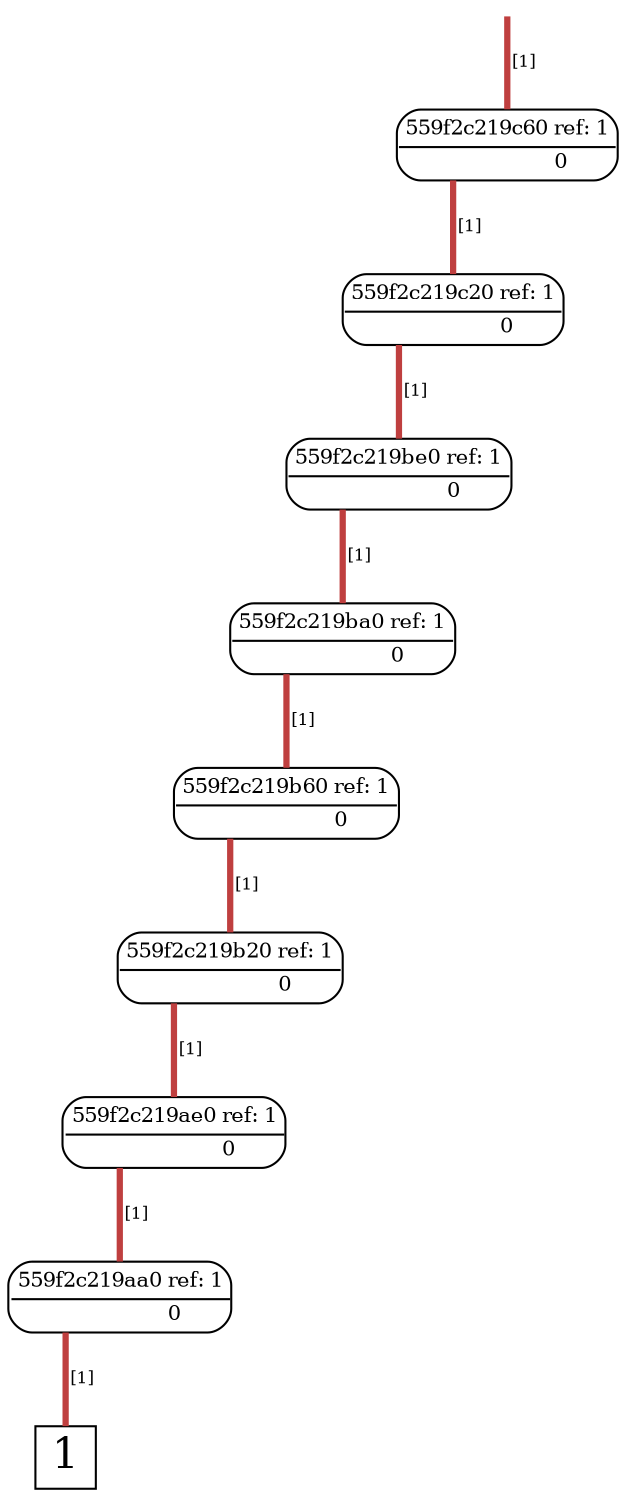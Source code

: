 digraph "DD" {graph[];node[shape=plain];edge[arrowhead=none]
root [label="",shape=point,style=invis]
t [label=<<font point-size="20">1</font>>,shape=box,tooltip="1",width=0.3,height=0.3]
root->52784[penwidth="3",tooltip="1" color="0.000 0.667 0.750",label=<<font point-size="8">&nbsp;[1]</font>>]
52784[label=<<font point-size="10"><table border="1" cellspacing="0" cellpadding="2" style="rounded"><tr><td colspan="2" border="1" sides="B">559f2c219c60 ref: 1</td></tr><tr><td port="0" href="javascript:;" border="0" tooltip="1"><font color="white">&nbsp;0 </font></td><td port="1" href="javascript:;" border="0" tooltip="0">&nbsp;0 </td></tr></table></font>>,tooltip="559f2c219c60"]
52784:0:s->52752[penwidth="3",tooltip="1" color="0.000 0.667 0.750",label=<<font point-size="8">&nbsp;[1]</font>>]
52752[label=<<font point-size="10"><table border="1" cellspacing="0" cellpadding="2" style="rounded"><tr><td colspan="2" border="1" sides="B">559f2c219c20 ref: 1</td></tr><tr><td port="0" href="javascript:;" border="0" tooltip="1"><font color="white">&nbsp;0 </font></td><td port="1" href="javascript:;" border="0" tooltip="0">&nbsp;0 </td></tr></table></font>>,tooltip="559f2c219c20"]
52752:0:s->52720[penwidth="3",tooltip="1" color="0.000 0.667 0.750",label=<<font point-size="8">&nbsp;[1]</font>>]
52720[label=<<font point-size="10"><table border="1" cellspacing="0" cellpadding="2" style="rounded"><tr><td colspan="2" border="1" sides="B">559f2c219be0 ref: 1</td></tr><tr><td port="0" href="javascript:;" border="0" tooltip="1"><font color="white">&nbsp;0 </font></td><td port="1" href="javascript:;" border="0" tooltip="0">&nbsp;0 </td></tr></table></font>>,tooltip="559f2c219be0"]
52720:0:s->52688[penwidth="3",tooltip="1" color="0.000 0.667 0.750",label=<<font point-size="8">&nbsp;[1]</font>>]
52688[label=<<font point-size="10"><table border="1" cellspacing="0" cellpadding="2" style="rounded"><tr><td colspan="2" border="1" sides="B">559f2c219ba0 ref: 1</td></tr><tr><td port="0" href="javascript:;" border="0" tooltip="1"><font color="white">&nbsp;0 </font></td><td port="1" href="javascript:;" border="0" tooltip="0">&nbsp;0 </td></tr></table></font>>,tooltip="559f2c219ba0"]
52688:0:s->52656[penwidth="3",tooltip="1" color="0.000 0.667 0.750",label=<<font point-size="8">&nbsp;[1]</font>>]
52656[label=<<font point-size="10"><table border="1" cellspacing="0" cellpadding="2" style="rounded"><tr><td colspan="2" border="1" sides="B">559f2c219b60 ref: 1</td></tr><tr><td port="0" href="javascript:;" border="0" tooltip="1"><font color="white">&nbsp;0 </font></td><td port="1" href="javascript:;" border="0" tooltip="0">&nbsp;0 </td></tr></table></font>>,tooltip="559f2c219b60"]
52656:0:s->52624[penwidth="3",tooltip="1" color="0.000 0.667 0.750",label=<<font point-size="8">&nbsp;[1]</font>>]
52624[label=<<font point-size="10"><table border="1" cellspacing="0" cellpadding="2" style="rounded"><tr><td colspan="2" border="1" sides="B">559f2c219b20 ref: 1</td></tr><tr><td port="0" href="javascript:;" border="0" tooltip="1"><font color="white">&nbsp;0 </font></td><td port="1" href="javascript:;" border="0" tooltip="0">&nbsp;0 </td></tr></table></font>>,tooltip="559f2c219b20"]
52624:0:s->52592[penwidth="3",tooltip="1" color="0.000 0.667 0.750",label=<<font point-size="8">&nbsp;[1]</font>>]
52592[label=<<font point-size="10"><table border="1" cellspacing="0" cellpadding="2" style="rounded"><tr><td colspan="2" border="1" sides="B">559f2c219ae0 ref: 1</td></tr><tr><td port="0" href="javascript:;" border="0" tooltip="1"><font color="white">&nbsp;0 </font></td><td port="1" href="javascript:;" border="0" tooltip="0">&nbsp;0 </td></tr></table></font>>,tooltip="559f2c219ae0"]
52592:0:s->52560[penwidth="3",tooltip="1" color="0.000 0.667 0.750",label=<<font point-size="8">&nbsp;[1]</font>>]
52560[label=<<font point-size="10"><table border="1" cellspacing="0" cellpadding="2" style="rounded"><tr><td colspan="2" border="1" sides="B">559f2c219aa0 ref: 1</td></tr><tr><td port="0" href="javascript:;" border="0" tooltip="1"><font color="white">&nbsp;0 </font></td><td port="1" href="javascript:;" border="0" tooltip="0">&nbsp;0 </td></tr></table></font>>,tooltip="559f2c219aa0"]
52560:0:s->t[penwidth="3",tooltip="1" color="0.000 0.667 0.750",label=<<font point-size="8">&nbsp;[1]</font>>]
}
